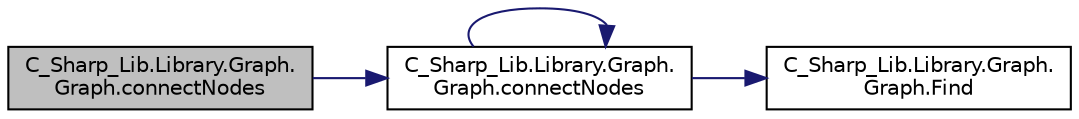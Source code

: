 digraph "C_Sharp_Lib.Library.Graph.Graph.connectNodes"
{
 // LATEX_PDF_SIZE
  edge [fontname="Helvetica",fontsize="10",labelfontname="Helvetica",labelfontsize="10"];
  node [fontname="Helvetica",fontsize="10",shape=record];
  rankdir="LR";
  Node1 [label="C_Sharp_Lib.Library.Graph.\lGraph.connectNodes",height=0.2,width=0.4,color="black", fillcolor="grey75", style="filled", fontcolor="black",tooltip="Connects start  to all nodes in targets  keeping track of their cost"];
  Node1 -> Node2 [color="midnightblue",fontsize="10",style="solid",fontname="Helvetica"];
  Node2 [label="C_Sharp_Lib.Library.Graph.\lGraph.connectNodes",height=0.2,width=0.4,color="black", fillcolor="white", style="filled",URL="$class_c___sharp___lib_1_1_library_1_1_graph_1_1_graph.html#a18a9a07a27ffc927cc21eb0c1123e0b8",tooltip="Connects two nodes"];
  Node2 -> Node2 [color="midnightblue",fontsize="10",style="solid",fontname="Helvetica"];
  Node2 -> Node3 [color="midnightblue",fontsize="10",style="solid",fontname="Helvetica"];
  Node3 [label="C_Sharp_Lib.Library.Graph.\lGraph.Find",height=0.2,width=0.4,color="black", fillcolor="white", style="filled",URL="$class_c___sharp___lib_1_1_library_1_1_graph_1_1_graph.html#ae1ad9d788a99c52de0667ab83ad6dc84",tooltip="Finds node having"];
}
